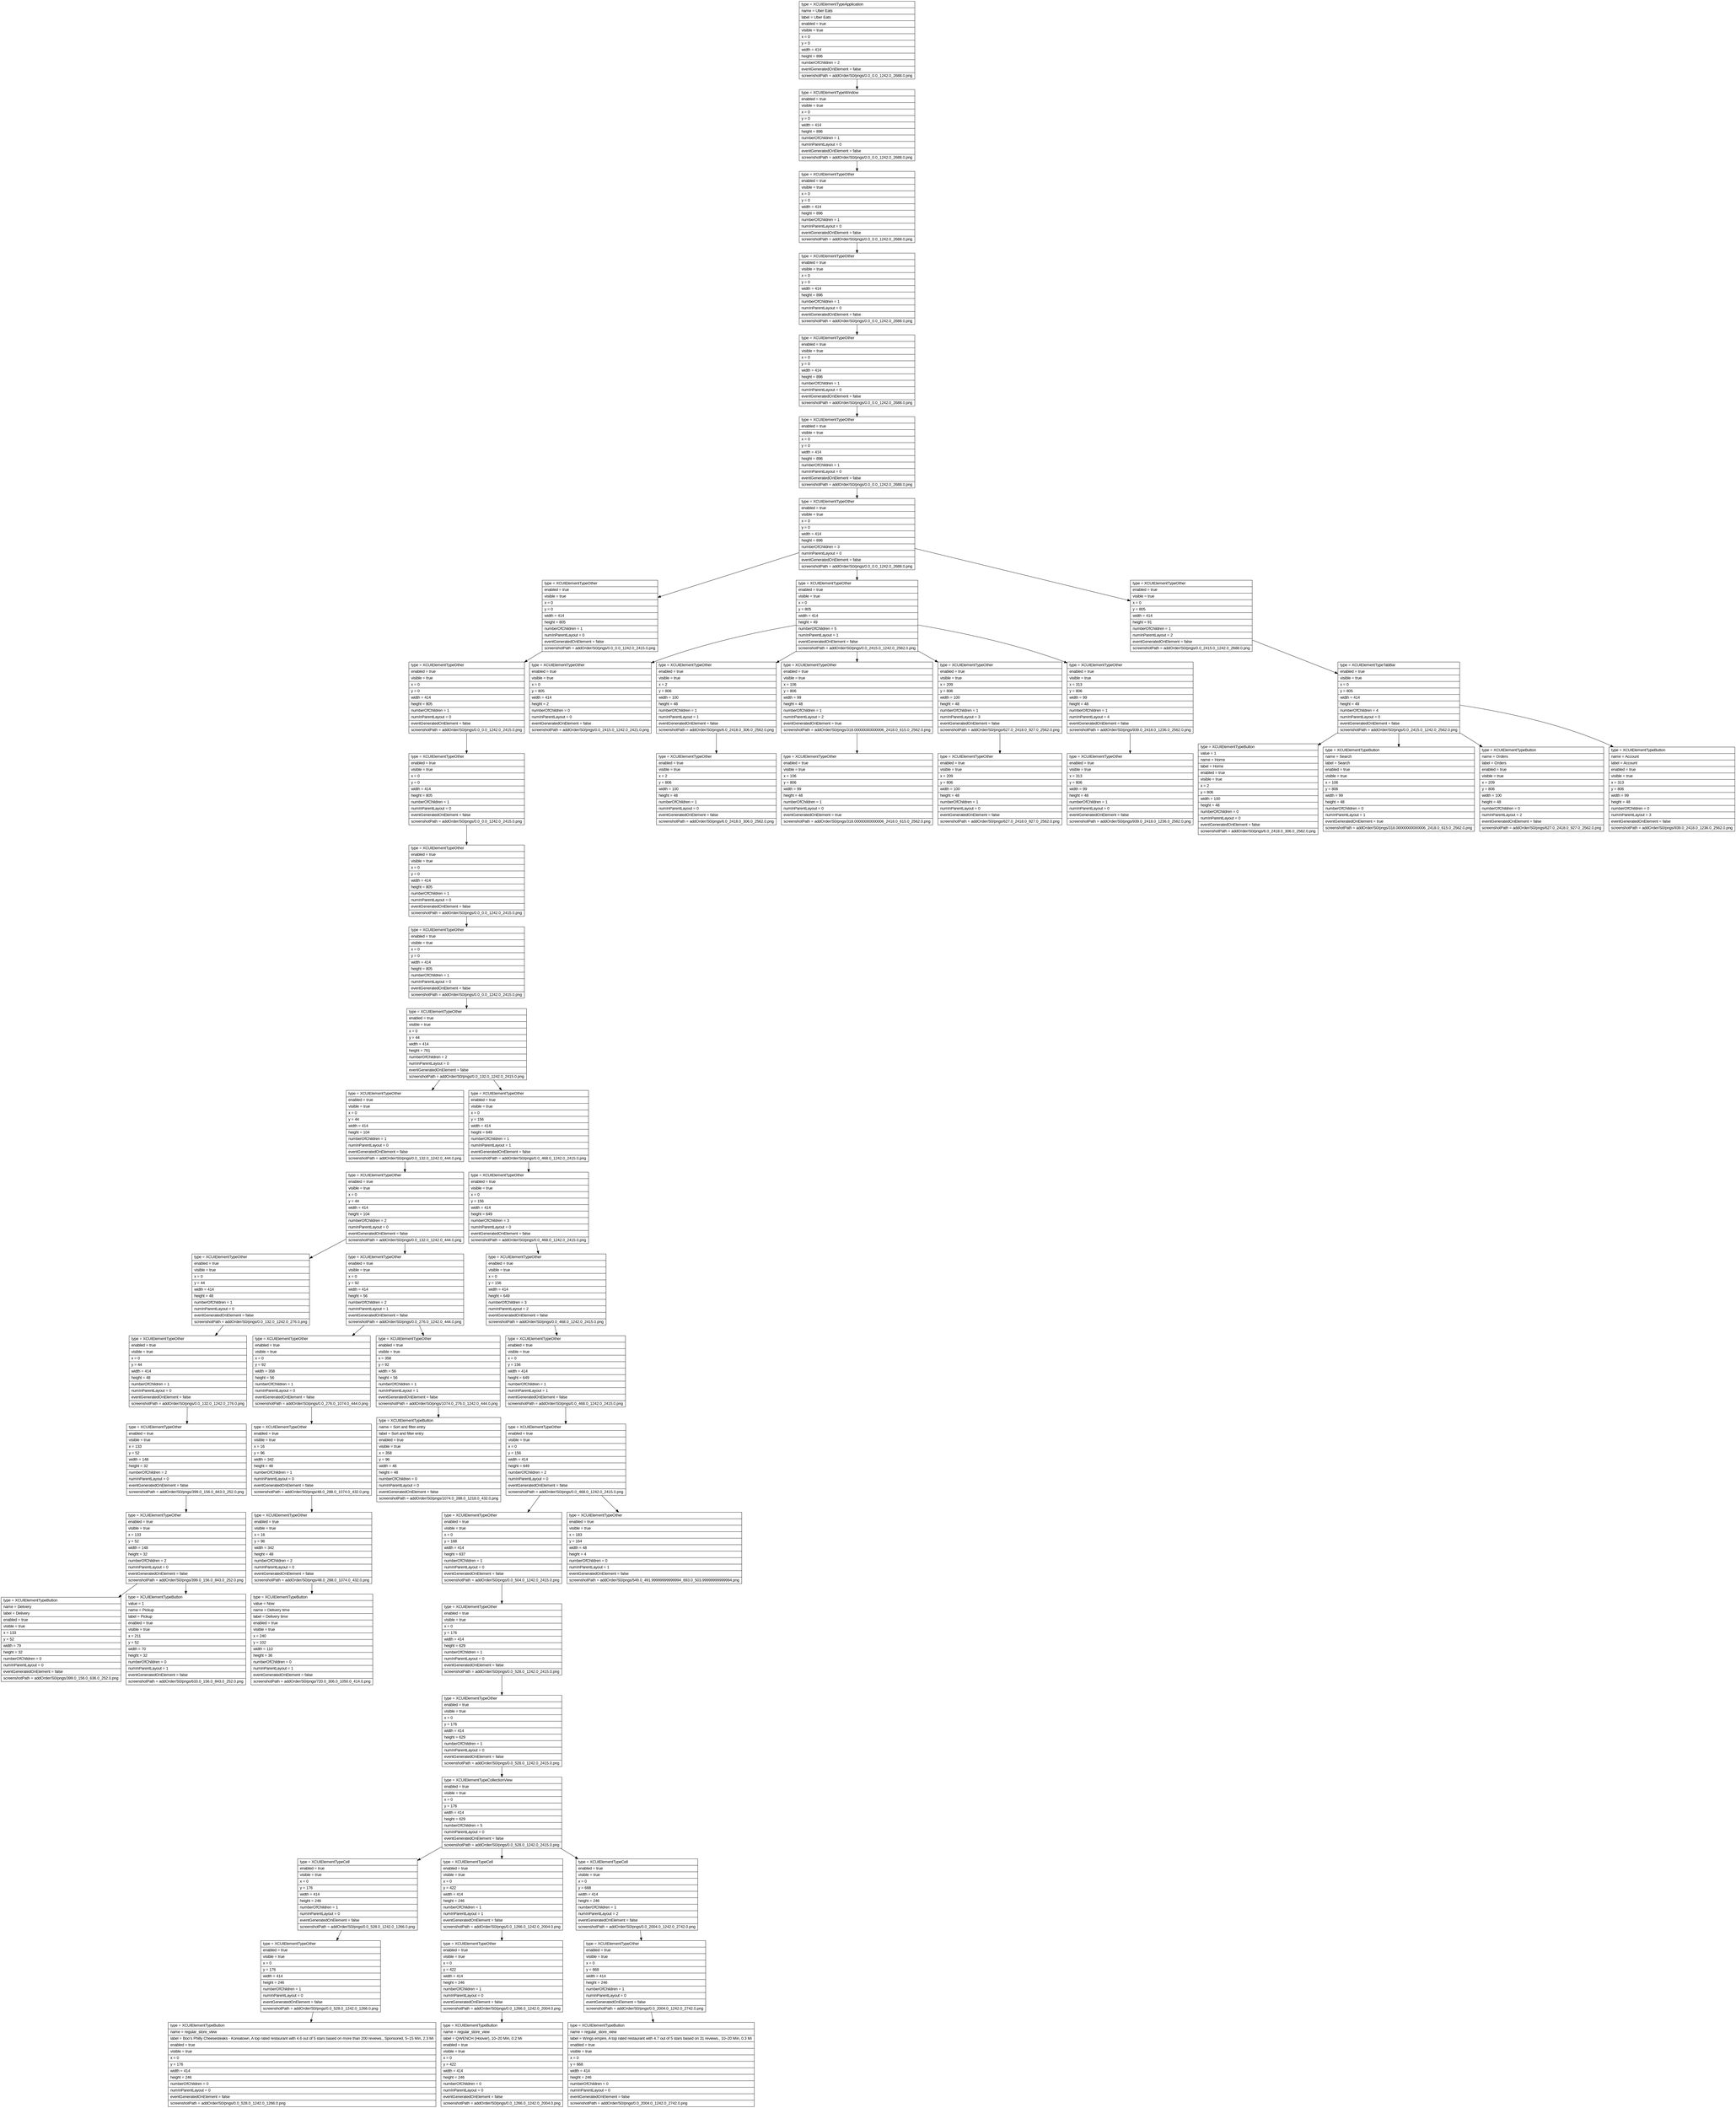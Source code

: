 digraph Layout {

	node [shape=record fontname=Arial];

	0	[label="{type = XCUIElementTypeApplication\l|name = Uber Eats\l|label = Uber Eats\l|enabled = true\l|visible = true\l|x = 0\l|y = 0\l|width = 414\l|height = 896\l|numberOfChildren = 2\l|eventGeneratedOnElement = false \l|screenshotPath = addOrder/S0/pngs/0.0_0.0_1242.0_2688.0.png\l}"]
	1	[label="{type = XCUIElementTypeWindow\l|enabled = true\l|visible = true\l|x = 0\l|y = 0\l|width = 414\l|height = 896\l|numberOfChildren = 1\l|numInParentLayout = 0\l|eventGeneratedOnElement = false \l|screenshotPath = addOrder/S0/pngs/0.0_0.0_1242.0_2688.0.png\l}"]
	2	[label="{type = XCUIElementTypeOther\l|enabled = true\l|visible = true\l|x = 0\l|y = 0\l|width = 414\l|height = 896\l|numberOfChildren = 1\l|numInParentLayout = 0\l|eventGeneratedOnElement = false \l|screenshotPath = addOrder/S0/pngs/0.0_0.0_1242.0_2688.0.png\l}"]
	3	[label="{type = XCUIElementTypeOther\l|enabled = true\l|visible = true\l|x = 0\l|y = 0\l|width = 414\l|height = 896\l|numberOfChildren = 1\l|numInParentLayout = 0\l|eventGeneratedOnElement = false \l|screenshotPath = addOrder/S0/pngs/0.0_0.0_1242.0_2688.0.png\l}"]
	4	[label="{type = XCUIElementTypeOther\l|enabled = true\l|visible = true\l|x = 0\l|y = 0\l|width = 414\l|height = 896\l|numberOfChildren = 1\l|numInParentLayout = 0\l|eventGeneratedOnElement = false \l|screenshotPath = addOrder/S0/pngs/0.0_0.0_1242.0_2688.0.png\l}"]
	5	[label="{type = XCUIElementTypeOther\l|enabled = true\l|visible = true\l|x = 0\l|y = 0\l|width = 414\l|height = 896\l|numberOfChildren = 1\l|numInParentLayout = 0\l|eventGeneratedOnElement = false \l|screenshotPath = addOrder/S0/pngs/0.0_0.0_1242.0_2688.0.png\l}"]
	6	[label="{type = XCUIElementTypeOther\l|enabled = true\l|visible = true\l|x = 0\l|y = 0\l|width = 414\l|height = 896\l|numberOfChildren = 3\l|numInParentLayout = 0\l|eventGeneratedOnElement = false \l|screenshotPath = addOrder/S0/pngs/0.0_0.0_1242.0_2688.0.png\l}"]
	7	[label="{type = XCUIElementTypeOther\l|enabled = true\l|visible = true\l|x = 0\l|y = 0\l|width = 414\l|height = 805\l|numberOfChildren = 1\l|numInParentLayout = 0\l|eventGeneratedOnElement = false \l|screenshotPath = addOrder/S0/pngs/0.0_0.0_1242.0_2415.0.png\l}"]
	8	[label="{type = XCUIElementTypeOther\l|enabled = true\l|visible = true\l|x = 0\l|y = 805\l|width = 414\l|height = 49\l|numberOfChildren = 5\l|numInParentLayout = 1\l|eventGeneratedOnElement = false \l|screenshotPath = addOrder/S0/pngs/0.0_2415.0_1242.0_2562.0.png\l}"]
	9	[label="{type = XCUIElementTypeOther\l|enabled = true\l|visible = true\l|x = 0\l|y = 805\l|width = 414\l|height = 91\l|numberOfChildren = 1\l|numInParentLayout = 2\l|eventGeneratedOnElement = false \l|screenshotPath = addOrder/S0/pngs/0.0_2415.0_1242.0_2688.0.png\l}"]
	10	[label="{type = XCUIElementTypeOther\l|enabled = true\l|visible = true\l|x = 0\l|y = 0\l|width = 414\l|height = 805\l|numberOfChildren = 1\l|numInParentLayout = 0\l|eventGeneratedOnElement = false \l|screenshotPath = addOrder/S0/pngs/0.0_0.0_1242.0_2415.0.png\l}"]
	11	[label="{type = XCUIElementTypeOther\l|enabled = true\l|visible = true\l|x = 0\l|y = 805\l|width = 414\l|height = 2\l|numberOfChildren = 0\l|numInParentLayout = 0\l|eventGeneratedOnElement = false \l|screenshotPath = addOrder/S0/pngs/0.0_2415.0_1242.0_2421.0.png\l}"]
	12	[label="{type = XCUIElementTypeOther\l|enabled = true\l|visible = true\l|x = 2\l|y = 806\l|width = 100\l|height = 48\l|numberOfChildren = 1\l|numInParentLayout = 1\l|eventGeneratedOnElement = false \l|screenshotPath = addOrder/S0/pngs/6.0_2418.0_306.0_2562.0.png\l}"]
	13	[label="{type = XCUIElementTypeOther\l|enabled = true\l|visible = true\l|x = 106\l|y = 806\l|width = 99\l|height = 48\l|numberOfChildren = 1\l|numInParentLayout = 2\l|eventGeneratedOnElement = true \l|screenshotPath = addOrder/S0/pngs/318.00000000000006_2418.0_615.0_2562.0.png\l}"]
	14	[label="{type = XCUIElementTypeOther\l|enabled = true\l|visible = true\l|x = 209\l|y = 806\l|width = 100\l|height = 48\l|numberOfChildren = 1\l|numInParentLayout = 3\l|eventGeneratedOnElement = false \l|screenshotPath = addOrder/S0/pngs/627.0_2418.0_927.0_2562.0.png\l}"]
	15	[label="{type = XCUIElementTypeOther\l|enabled = true\l|visible = true\l|x = 313\l|y = 806\l|width = 99\l|height = 48\l|numberOfChildren = 1\l|numInParentLayout = 4\l|eventGeneratedOnElement = false \l|screenshotPath = addOrder/S0/pngs/939.0_2418.0_1236.0_2562.0.png\l}"]
	16	[label="{type = XCUIElementTypeTabBar\l|enabled = true\l|visible = true\l|x = 0\l|y = 805\l|width = 414\l|height = 49\l|numberOfChildren = 4\l|numInParentLayout = 0\l|eventGeneratedOnElement = false \l|screenshotPath = addOrder/S0/pngs/0.0_2415.0_1242.0_2562.0.png\l}"]
	17	[label="{type = XCUIElementTypeOther\l|enabled = true\l|visible = true\l|x = 0\l|y = 0\l|width = 414\l|height = 805\l|numberOfChildren = 1\l|numInParentLayout = 0\l|eventGeneratedOnElement = false \l|screenshotPath = addOrder/S0/pngs/0.0_0.0_1242.0_2415.0.png\l}"]
	18	[label="{type = XCUIElementTypeOther\l|enabled = true\l|visible = true\l|x = 2\l|y = 806\l|width = 100\l|height = 48\l|numberOfChildren = 1\l|numInParentLayout = 0\l|eventGeneratedOnElement = false \l|screenshotPath = addOrder/S0/pngs/6.0_2418.0_306.0_2562.0.png\l}"]
	19	[label="{type = XCUIElementTypeOther\l|enabled = true\l|visible = true\l|x = 106\l|y = 806\l|width = 99\l|height = 48\l|numberOfChildren = 1\l|numInParentLayout = 0\l|eventGeneratedOnElement = true \l|screenshotPath = addOrder/S0/pngs/318.00000000000006_2418.0_615.0_2562.0.png\l}"]
	20	[label="{type = XCUIElementTypeOther\l|enabled = true\l|visible = true\l|x = 209\l|y = 806\l|width = 100\l|height = 48\l|numberOfChildren = 1\l|numInParentLayout = 0\l|eventGeneratedOnElement = false \l|screenshotPath = addOrder/S0/pngs/627.0_2418.0_927.0_2562.0.png\l}"]
	21	[label="{type = XCUIElementTypeOther\l|enabled = true\l|visible = true\l|x = 313\l|y = 806\l|width = 99\l|height = 48\l|numberOfChildren = 1\l|numInParentLayout = 0\l|eventGeneratedOnElement = false \l|screenshotPath = addOrder/S0/pngs/939.0_2418.0_1236.0_2562.0.png\l}"]
	22	[label="{type = XCUIElementTypeButton\l|value = 1\l|name = Home\l|label = Home\l|enabled = true\l|visible = true\l|x = 2\l|y = 806\l|width = 100\l|height = 48\l|numberOfChildren = 0\l|numInParentLayout = 0\l|eventGeneratedOnElement = false \l|screenshotPath = addOrder/S0/pngs/6.0_2418.0_306.0_2562.0.png\l}"]
	23	[label="{type = XCUIElementTypeButton\l|name = Search\l|label = Search\l|enabled = true\l|visible = true\l|x = 106\l|y = 806\l|width = 99\l|height = 48\l|numberOfChildren = 0\l|numInParentLayout = 1\l|eventGeneratedOnElement = true \l|screenshotPath = addOrder/S0/pngs/318.00000000000006_2418.0_615.0_2562.0.png\l}"]
	24	[label="{type = XCUIElementTypeButton\l|name = Orders\l|label = Orders\l|enabled = true\l|visible = true\l|x = 209\l|y = 806\l|width = 100\l|height = 48\l|numberOfChildren = 0\l|numInParentLayout = 2\l|eventGeneratedOnElement = false \l|screenshotPath = addOrder/S0/pngs/627.0_2418.0_927.0_2562.0.png\l}"]
	25	[label="{type = XCUIElementTypeButton\l|name = Account\l|label = Account\l|enabled = true\l|visible = true\l|x = 313\l|y = 806\l|width = 99\l|height = 48\l|numberOfChildren = 0\l|numInParentLayout = 3\l|eventGeneratedOnElement = false \l|screenshotPath = addOrder/S0/pngs/939.0_2418.0_1236.0_2562.0.png\l}"]
	26	[label="{type = XCUIElementTypeOther\l|enabled = true\l|visible = true\l|x = 0\l|y = 0\l|width = 414\l|height = 805\l|numberOfChildren = 1\l|numInParentLayout = 0\l|eventGeneratedOnElement = false \l|screenshotPath = addOrder/S0/pngs/0.0_0.0_1242.0_2415.0.png\l}"]
	27	[label="{type = XCUIElementTypeOther\l|enabled = true\l|visible = true\l|x = 0\l|y = 0\l|width = 414\l|height = 805\l|numberOfChildren = 1\l|numInParentLayout = 0\l|eventGeneratedOnElement = false \l|screenshotPath = addOrder/S0/pngs/0.0_0.0_1242.0_2415.0.png\l}"]
	28	[label="{type = XCUIElementTypeOther\l|enabled = true\l|visible = true\l|x = 0\l|y = 44\l|width = 414\l|height = 761\l|numberOfChildren = 2\l|numInParentLayout = 0\l|eventGeneratedOnElement = false \l|screenshotPath = addOrder/S0/pngs/0.0_132.0_1242.0_2415.0.png\l}"]
	29	[label="{type = XCUIElementTypeOther\l|enabled = true\l|visible = true\l|x = 0\l|y = 44\l|width = 414\l|height = 104\l|numberOfChildren = 1\l|numInParentLayout = 0\l|eventGeneratedOnElement = false \l|screenshotPath = addOrder/S0/pngs/0.0_132.0_1242.0_444.0.png\l}"]
	30	[label="{type = XCUIElementTypeOther\l|enabled = true\l|visible = true\l|x = 0\l|y = 156\l|width = 414\l|height = 649\l|numberOfChildren = 1\l|numInParentLayout = 1\l|eventGeneratedOnElement = false \l|screenshotPath = addOrder/S0/pngs/0.0_468.0_1242.0_2415.0.png\l}"]
	31	[label="{type = XCUIElementTypeOther\l|enabled = true\l|visible = true\l|x = 0\l|y = 44\l|width = 414\l|height = 104\l|numberOfChildren = 2\l|numInParentLayout = 0\l|eventGeneratedOnElement = false \l|screenshotPath = addOrder/S0/pngs/0.0_132.0_1242.0_444.0.png\l}"]
	32	[label="{type = XCUIElementTypeOther\l|enabled = true\l|visible = true\l|x = 0\l|y = 156\l|width = 414\l|height = 649\l|numberOfChildren = 3\l|numInParentLayout = 0\l|eventGeneratedOnElement = false \l|screenshotPath = addOrder/S0/pngs/0.0_468.0_1242.0_2415.0.png\l}"]
	33	[label="{type = XCUIElementTypeOther\l|enabled = true\l|visible = true\l|x = 0\l|y = 44\l|width = 414\l|height = 48\l|numberOfChildren = 1\l|numInParentLayout = 0\l|eventGeneratedOnElement = false \l|screenshotPath = addOrder/S0/pngs/0.0_132.0_1242.0_276.0.png\l}"]
	34	[label="{type = XCUIElementTypeOther\l|enabled = true\l|visible = true\l|x = 0\l|y = 92\l|width = 414\l|height = 56\l|numberOfChildren = 2\l|numInParentLayout = 1\l|eventGeneratedOnElement = false \l|screenshotPath = addOrder/S0/pngs/0.0_276.0_1242.0_444.0.png\l}"]
	35	[label="{type = XCUIElementTypeOther\l|enabled = true\l|visible = true\l|x = 0\l|y = 156\l|width = 414\l|height = 649\l|numberOfChildren = 3\l|numInParentLayout = 2\l|eventGeneratedOnElement = false \l|screenshotPath = addOrder/S0/pngs/0.0_468.0_1242.0_2415.0.png\l}"]
	36	[label="{type = XCUIElementTypeOther\l|enabled = true\l|visible = true\l|x = 0\l|y = 44\l|width = 414\l|height = 48\l|numberOfChildren = 1\l|numInParentLayout = 0\l|eventGeneratedOnElement = false \l|screenshotPath = addOrder/S0/pngs/0.0_132.0_1242.0_276.0.png\l}"]
	37	[label="{type = XCUIElementTypeOther\l|enabled = true\l|visible = true\l|x = 0\l|y = 92\l|width = 358\l|height = 56\l|numberOfChildren = 1\l|numInParentLayout = 0\l|eventGeneratedOnElement = false \l|screenshotPath = addOrder/S0/pngs/0.0_276.0_1074.0_444.0.png\l}"]
	38	[label="{type = XCUIElementTypeOther\l|enabled = true\l|visible = true\l|x = 358\l|y = 92\l|width = 56\l|height = 56\l|numberOfChildren = 1\l|numInParentLayout = 1\l|eventGeneratedOnElement = false \l|screenshotPath = addOrder/S0/pngs/1074.0_276.0_1242.0_444.0.png\l}"]
	39	[label="{type = XCUIElementTypeOther\l|enabled = true\l|visible = true\l|x = 0\l|y = 156\l|width = 414\l|height = 649\l|numberOfChildren = 1\l|numInParentLayout = 1\l|eventGeneratedOnElement = false \l|screenshotPath = addOrder/S0/pngs/0.0_468.0_1242.0_2415.0.png\l}"]
	40	[label="{type = XCUIElementTypeOther\l|enabled = true\l|visible = true\l|x = 133\l|y = 52\l|width = 148\l|height = 32\l|numberOfChildren = 2\l|numInParentLayout = 0\l|eventGeneratedOnElement = false \l|screenshotPath = addOrder/S0/pngs/399.0_156.0_843.0_252.0.png\l}"]
	41	[label="{type = XCUIElementTypeOther\l|enabled = true\l|visible = true\l|x = 16\l|y = 96\l|width = 342\l|height = 48\l|numberOfChildren = 1\l|numInParentLayout = 0\l|eventGeneratedOnElement = false \l|screenshotPath = addOrder/S0/pngs/48.0_288.0_1074.0_432.0.png\l}"]
	42	[label="{type = XCUIElementTypeButton\l|name = Sort and filter entry\l|label = Sort and filter entry\l|enabled = true\l|visible = true\l|x = 358\l|y = 96\l|width = 48\l|height = 48\l|numberOfChildren = 0\l|numInParentLayout = 0\l|eventGeneratedOnElement = false \l|screenshotPath = addOrder/S0/pngs/1074.0_288.0_1218.0_432.0.png\l}"]
	43	[label="{type = XCUIElementTypeOther\l|enabled = true\l|visible = true\l|x = 0\l|y = 156\l|width = 414\l|height = 649\l|numberOfChildren = 2\l|numInParentLayout = 0\l|eventGeneratedOnElement = false \l|screenshotPath = addOrder/S0/pngs/0.0_468.0_1242.0_2415.0.png\l}"]
	44	[label="{type = XCUIElementTypeOther\l|enabled = true\l|visible = true\l|x = 133\l|y = 52\l|width = 148\l|height = 32\l|numberOfChildren = 2\l|numInParentLayout = 0\l|eventGeneratedOnElement = false \l|screenshotPath = addOrder/S0/pngs/399.0_156.0_843.0_252.0.png\l}"]
	45	[label="{type = XCUIElementTypeOther\l|enabled = true\l|visible = true\l|x = 16\l|y = 96\l|width = 342\l|height = 48\l|numberOfChildren = 2\l|numInParentLayout = 0\l|eventGeneratedOnElement = false \l|screenshotPath = addOrder/S0/pngs/48.0_288.0_1074.0_432.0.png\l}"]
	46	[label="{type = XCUIElementTypeOther\l|enabled = true\l|visible = true\l|x = 0\l|y = 168\l|width = 414\l|height = 637\l|numberOfChildren = 1\l|numInParentLayout = 0\l|eventGeneratedOnElement = false \l|screenshotPath = addOrder/S0/pngs/0.0_504.0_1242.0_2415.0.png\l}"]
	47	[label="{type = XCUIElementTypeOther\l|enabled = true\l|visible = true\l|x = 183\l|y = 164\l|width = 48\l|height = 4\l|numberOfChildren = 0\l|numInParentLayout = 1\l|eventGeneratedOnElement = false \l|screenshotPath = addOrder/S0/pngs/549.0_491.99999999999994_693.0_503.99999999999994.png\l}"]
	48	[label="{type = XCUIElementTypeButton\l|name = Delivery\l|label = Delivery\l|enabled = true\l|visible = true\l|x = 133\l|y = 52\l|width = 79\l|height = 32\l|numberOfChildren = 0\l|numInParentLayout = 0\l|eventGeneratedOnElement = false \l|screenshotPath = addOrder/S0/pngs/399.0_156.0_636.0_252.0.png\l}"]
	49	[label="{type = XCUIElementTypeButton\l|value = 1\l|name = Pickup\l|label = Pickup\l|enabled = true\l|visible = true\l|x = 211\l|y = 52\l|width = 70\l|height = 32\l|numberOfChildren = 0\l|numInParentLayout = 1\l|eventGeneratedOnElement = false \l|screenshotPath = addOrder/S0/pngs/633.0_156.0_843.0_252.0.png\l}"]
	50	[label="{type = XCUIElementTypeButton\l|value = Now\l|name = Delivery time\l|label = Delivery time\l|enabled = true\l|visible = true\l|x = 240\l|y = 102\l|width = 110\l|height = 36\l|numberOfChildren = 0\l|numInParentLayout = 1\l|eventGeneratedOnElement = false \l|screenshotPath = addOrder/S0/pngs/720.0_306.0_1050.0_414.0.png\l}"]
	51	[label="{type = XCUIElementTypeOther\l|enabled = true\l|visible = true\l|x = 0\l|y = 176\l|width = 414\l|height = 629\l|numberOfChildren = 1\l|numInParentLayout = 0\l|eventGeneratedOnElement = false \l|screenshotPath = addOrder/S0/pngs/0.0_528.0_1242.0_2415.0.png\l}"]
	52	[label="{type = XCUIElementTypeOther\l|enabled = true\l|visible = true\l|x = 0\l|y = 176\l|width = 414\l|height = 629\l|numberOfChildren = 1\l|numInParentLayout = 0\l|eventGeneratedOnElement = false \l|screenshotPath = addOrder/S0/pngs/0.0_528.0_1242.0_2415.0.png\l}"]
	53	[label="{type = XCUIElementTypeCollectionView\l|enabled = true\l|visible = true\l|x = 0\l|y = 176\l|width = 414\l|height = 629\l|numberOfChildren = 5\l|numInParentLayout = 0\l|eventGeneratedOnElement = false \l|screenshotPath = addOrder/S0/pngs/0.0_528.0_1242.0_2415.0.png\l}"]
	54	[label="{type = XCUIElementTypeCell\l|enabled = true\l|visible = true\l|x = 0\l|y = 176\l|width = 414\l|height = 246\l|numberOfChildren = 1\l|numInParentLayout = 0\l|eventGeneratedOnElement = false \l|screenshotPath = addOrder/S0/pngs/0.0_528.0_1242.0_1266.0.png\l}"]
	55	[label="{type = XCUIElementTypeCell\l|enabled = true\l|visible = true\l|x = 0\l|y = 422\l|width = 414\l|height = 246\l|numberOfChildren = 1\l|numInParentLayout = 1\l|eventGeneratedOnElement = false \l|screenshotPath = addOrder/S0/pngs/0.0_1266.0_1242.0_2004.0.png\l}"]
	56	[label="{type = XCUIElementTypeCell\l|enabled = true\l|visible = true\l|x = 0\l|y = 668\l|width = 414\l|height = 246\l|numberOfChildren = 1\l|numInParentLayout = 2\l|eventGeneratedOnElement = false \l|screenshotPath = addOrder/S0/pngs/0.0_2004.0_1242.0_2742.0.png\l}"]
	57	[label="{type = XCUIElementTypeOther\l|enabled = true\l|visible = true\l|x = 0\l|y = 176\l|width = 414\l|height = 246\l|numberOfChildren = 1\l|numInParentLayout = 0\l|eventGeneratedOnElement = false \l|screenshotPath = addOrder/S0/pngs/0.0_528.0_1242.0_1266.0.png\l}"]
	58	[label="{type = XCUIElementTypeOther\l|enabled = true\l|visible = true\l|x = 0\l|y = 422\l|width = 414\l|height = 246\l|numberOfChildren = 1\l|numInParentLayout = 0\l|eventGeneratedOnElement = false \l|screenshotPath = addOrder/S0/pngs/0.0_1266.0_1242.0_2004.0.png\l}"]
	59	[label="{type = XCUIElementTypeOther\l|enabled = true\l|visible = true\l|x = 0\l|y = 668\l|width = 414\l|height = 246\l|numberOfChildren = 1\l|numInParentLayout = 0\l|eventGeneratedOnElement = false \l|screenshotPath = addOrder/S0/pngs/0.0_2004.0_1242.0_2742.0.png\l}"]
	60	[label="{type = XCUIElementTypeButton\l|name = regular_store_view\l|label = Boo's Philly Cheesesteaks - Koreatown, A top rated restaurant with 4.6 out of 5 stars based on more than 200 reviews., Sponsored, 5–15 Min, 2.3 Mi\l|enabled = true\l|visible = true\l|x = 0\l|y = 176\l|width = 414\l|height = 246\l|numberOfChildren = 0\l|numInParentLayout = 0\l|eventGeneratedOnElement = false \l|screenshotPath = addOrder/S0/pngs/0.0_528.0_1242.0_1266.0.png\l}"]
	61	[label="{type = XCUIElementTypeButton\l|name = regular_store_view\l|label = QWENCH (Hoover), 10–20 Min, 0.2 Mi\l|enabled = true\l|visible = true\l|x = 0\l|y = 422\l|width = 414\l|height = 246\l|numberOfChildren = 0\l|numInParentLayout = 0\l|eventGeneratedOnElement = false \l|screenshotPath = addOrder/S0/pngs/0.0_1266.0_1242.0_2004.0.png\l}"]
	62	[label="{type = XCUIElementTypeButton\l|name = regular_store_view\l|label = Wings empire, A top rated restaurant with 4.7 out of 5 stars based on 31 reviews., 10–20 Min, 0.3 Mi\l|enabled = true\l|visible = true\l|x = 0\l|y = 668\l|width = 414\l|height = 246\l|numberOfChildren = 0\l|numInParentLayout = 0\l|eventGeneratedOnElement = false \l|screenshotPath = addOrder/S0/pngs/0.0_2004.0_1242.0_2742.0.png\l}"]


	0 -> 1
	1 -> 2
	2 -> 3
	3 -> 4
	4 -> 5
	5 -> 6
	6 -> 7
	6 -> 8
	6 -> 9
	7 -> 10
	8 -> 11
	8 -> 12
	8 -> 13
	8 -> 14
	8 -> 15
	9 -> 16
	10 -> 17
	12 -> 18
	13 -> 19
	14 -> 20
	15 -> 21
	16 -> 22
	16 -> 23
	16 -> 24
	16 -> 25
	17 -> 26
	26 -> 27
	27 -> 28
	28 -> 29
	28 -> 30
	29 -> 31
	30 -> 32
	31 -> 33
	31 -> 34
	32 -> 35
	33 -> 36
	34 -> 37
	34 -> 38
	35 -> 39
	36 -> 40
	37 -> 41
	38 -> 42
	39 -> 43
	40 -> 44
	41 -> 45
	43 -> 46
	43 -> 47
	44 -> 48
	44 -> 49
	45 -> 50
	46 -> 51
	51 -> 52
	52 -> 53
	53 -> 54
	53 -> 55
	53 -> 56
	54 -> 57
	55 -> 58
	56 -> 59
	57 -> 60
	58 -> 61
	59 -> 62


}